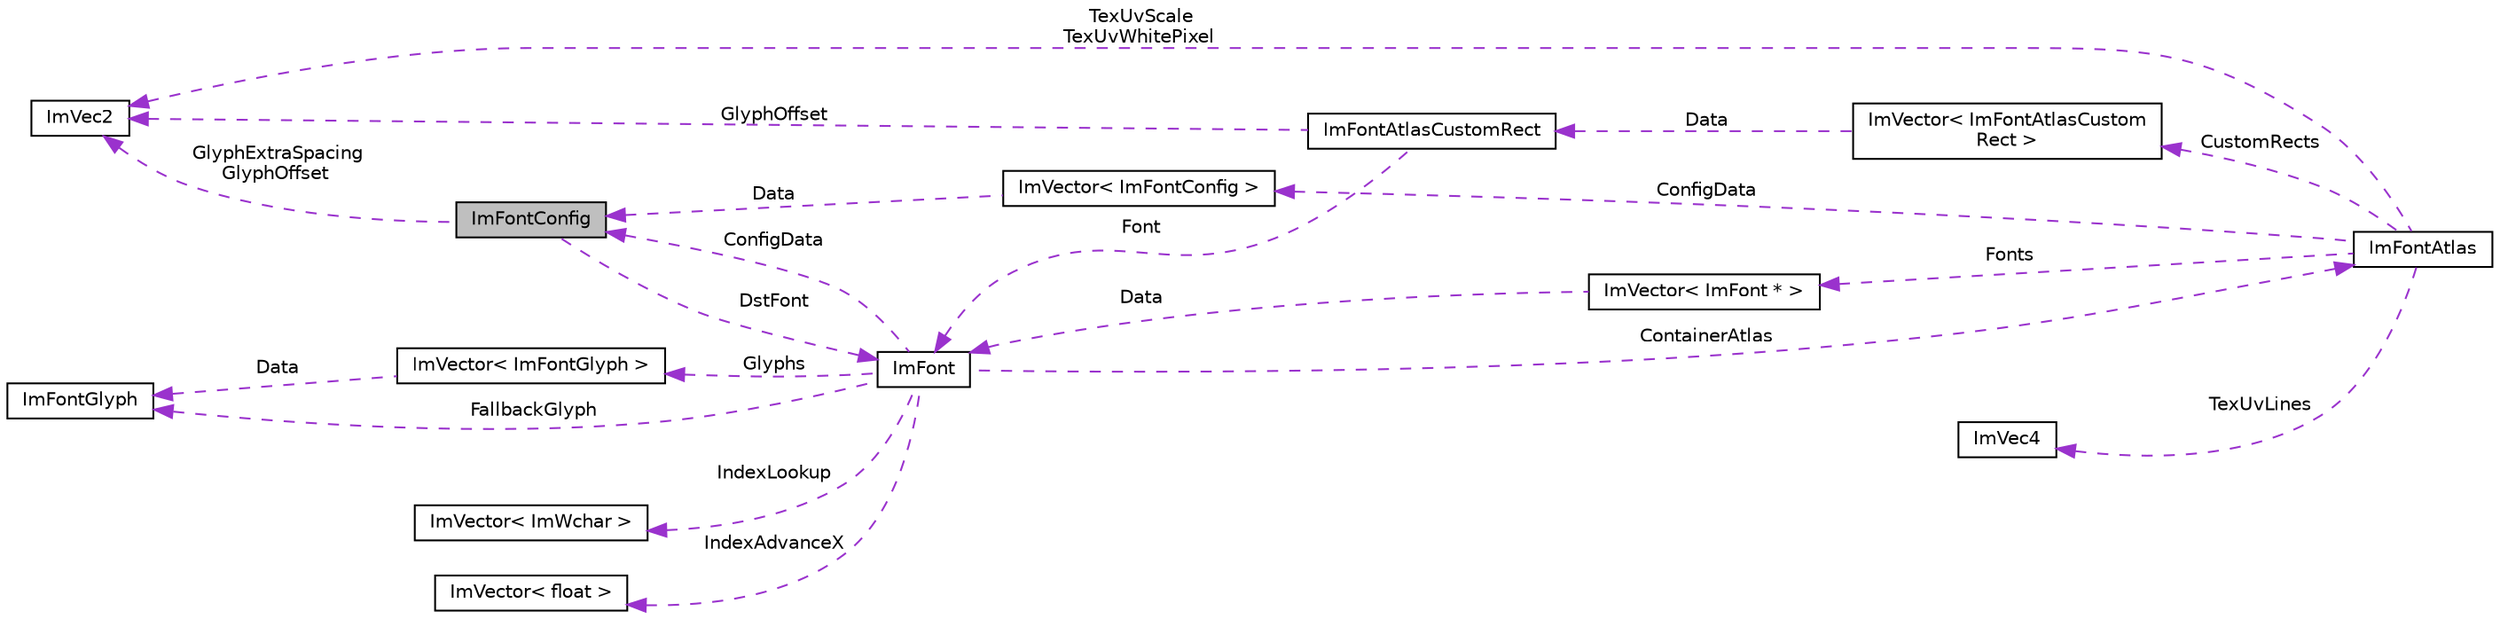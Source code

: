 digraph "ImFontConfig"
{
 // LATEX_PDF_SIZE
  edge [fontname="Helvetica",fontsize="10",labelfontname="Helvetica",labelfontsize="10"];
  node [fontname="Helvetica",fontsize="10",shape=record];
  rankdir="LR";
  Node1 [label="ImFontConfig",height=0.2,width=0.4,color="black", fillcolor="grey75", style="filled", fontcolor="black",tooltip=" "];
  Node2 -> Node1 [dir="back",color="darkorchid3",fontsize="10",style="dashed",label=" GlyphExtraSpacing\nGlyphOffset" ,fontname="Helvetica"];
  Node2 [label="ImVec2",height=0.2,width=0.4,color="black", fillcolor="white", style="filled",URL="$struct_im_vec2.html",tooltip=" "];
  Node3 -> Node1 [dir="back",color="darkorchid3",fontsize="10",style="dashed",label=" DstFont" ,fontname="Helvetica"];
  Node3 [label="ImFont",height=0.2,width=0.4,color="black", fillcolor="white", style="filled",URL="$struct_im_font.html",tooltip=" "];
  Node4 -> Node3 [dir="back",color="darkorchid3",fontsize="10",style="dashed",label=" IndexAdvanceX" ,fontname="Helvetica"];
  Node4 [label="ImVector\< float \>",height=0.2,width=0.4,color="black", fillcolor="white", style="filled",URL="$struct_im_vector.html",tooltip=" "];
  Node5 -> Node3 [dir="back",color="darkorchid3",fontsize="10",style="dashed",label=" IndexLookup" ,fontname="Helvetica"];
  Node5 [label="ImVector\< ImWchar \>",height=0.2,width=0.4,color="black", fillcolor="white", style="filled",URL="$struct_im_vector.html",tooltip=" "];
  Node6 -> Node3 [dir="back",color="darkorchid3",fontsize="10",style="dashed",label=" Glyphs" ,fontname="Helvetica"];
  Node6 [label="ImVector\< ImFontGlyph \>",height=0.2,width=0.4,color="black", fillcolor="white", style="filled",URL="$struct_im_vector.html",tooltip=" "];
  Node7 -> Node6 [dir="back",color="darkorchid3",fontsize="10",style="dashed",label=" Data" ,fontname="Helvetica"];
  Node7 [label="ImFontGlyph",height=0.2,width=0.4,color="black", fillcolor="white", style="filled",URL="$struct_im_font_glyph.html",tooltip=" "];
  Node7 -> Node3 [dir="back",color="darkorchid3",fontsize="10",style="dashed",label=" FallbackGlyph" ,fontname="Helvetica"];
  Node8 -> Node3 [dir="back",color="darkorchid3",fontsize="10",style="dashed",label=" ContainerAtlas" ,fontname="Helvetica"];
  Node8 [label="ImFontAtlas",height=0.2,width=0.4,color="black", fillcolor="white", style="filled",URL="$struct_im_font_atlas.html",tooltip=" "];
  Node2 -> Node8 [dir="back",color="darkorchid3",fontsize="10",style="dashed",label=" TexUvScale\nTexUvWhitePixel" ,fontname="Helvetica"];
  Node9 -> Node8 [dir="back",color="darkorchid3",fontsize="10",style="dashed",label=" Fonts" ,fontname="Helvetica"];
  Node9 [label="ImVector\< ImFont * \>",height=0.2,width=0.4,color="black", fillcolor="white", style="filled",URL="$struct_im_vector.html",tooltip=" "];
  Node3 -> Node9 [dir="back",color="darkorchid3",fontsize="10",style="dashed",label=" Data" ,fontname="Helvetica"];
  Node10 -> Node8 [dir="back",color="darkorchid3",fontsize="10",style="dashed",label=" CustomRects" ,fontname="Helvetica"];
  Node10 [label="ImVector\< ImFontAtlasCustom\lRect \>",height=0.2,width=0.4,color="black", fillcolor="white", style="filled",URL="$struct_im_vector.html",tooltip=" "];
  Node11 -> Node10 [dir="back",color="darkorchid3",fontsize="10",style="dashed",label=" Data" ,fontname="Helvetica"];
  Node11 [label="ImFontAtlasCustomRect",height=0.2,width=0.4,color="black", fillcolor="white", style="filled",URL="$struct_im_font_atlas_custom_rect.html",tooltip=" "];
  Node2 -> Node11 [dir="back",color="darkorchid3",fontsize="10",style="dashed",label=" GlyphOffset" ,fontname="Helvetica"];
  Node3 -> Node11 [dir="back",color="darkorchid3",fontsize="10",style="dashed",label=" Font" ,fontname="Helvetica"];
  Node12 -> Node8 [dir="back",color="darkorchid3",fontsize="10",style="dashed",label=" ConfigData" ,fontname="Helvetica"];
  Node12 [label="ImVector\< ImFontConfig \>",height=0.2,width=0.4,color="black", fillcolor="white", style="filled",URL="$struct_im_vector.html",tooltip=" "];
  Node1 -> Node12 [dir="back",color="darkorchid3",fontsize="10",style="dashed",label=" Data" ,fontname="Helvetica"];
  Node13 -> Node8 [dir="back",color="darkorchid3",fontsize="10",style="dashed",label=" TexUvLines" ,fontname="Helvetica"];
  Node13 [label="ImVec4",height=0.2,width=0.4,color="black", fillcolor="white", style="filled",URL="$struct_im_vec4.html",tooltip=" "];
  Node1 -> Node3 [dir="back",color="darkorchid3",fontsize="10",style="dashed",label=" ConfigData" ,fontname="Helvetica"];
}
